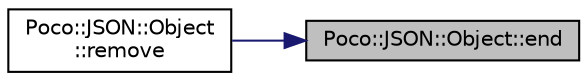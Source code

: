 digraph "Poco::JSON::Object::end"
{
 // LATEX_PDF_SIZE
  edge [fontname="Helvetica",fontsize="10",labelfontname="Helvetica",labelfontsize="10"];
  node [fontname="Helvetica",fontsize="10",shape=record];
  rankdir="RL";
  Node1 [label="Poco::JSON::Object::end",height=0.2,width=0.4,color="black", fillcolor="grey75", style="filled", fontcolor="black",tooltip=" "];
  Node1 -> Node2 [dir="back",color="midnightblue",fontsize="10",style="solid",fontname="Helvetica"];
  Node2 [label="Poco::JSON::Object\l::remove",height=0.2,width=0.4,color="black", fillcolor="white", style="filled",URL="$classPoco_1_1JSON_1_1Object.html#a4cbdf5b89c4dce68a22603858b378bd0",tooltip=" "];
}
